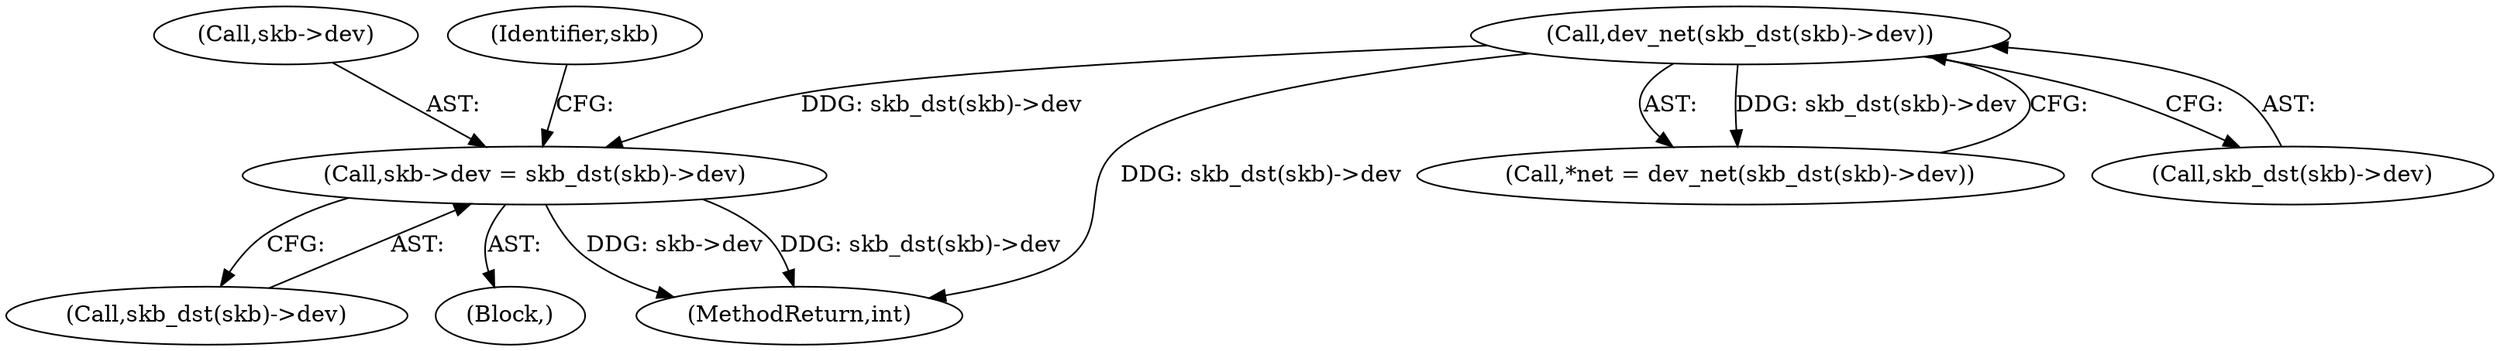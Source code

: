 digraph "0_linux_87c48fa3b4630905f98268dde838ee43626a060c_1@pointer" {
"1000200" [label="(Call,skb->dev = skb_dst(skb)->dev)"];
"1000169" [label="(Call,dev_net(skb_dst(skb)->dev))"];
"1000204" [label="(Call,skb_dst(skb)->dev)"];
"1000201" [label="(Call,skb->dev)"];
"1000199" [label="(Block,)"];
"1000169" [label="(Call,dev_net(skb_dst(skb)->dev))"];
"1000209" [label="(Identifier,skb)"];
"1000167" [label="(Call,*net = dev_net(skb_dst(skb)->dev))"];
"1000170" [label="(Call,skb_dst(skb)->dev)"];
"1000200" [label="(Call,skb->dev = skb_dst(skb)->dev)"];
"1000872" [label="(MethodReturn,int)"];
"1000200" -> "1000199"  [label="AST: "];
"1000200" -> "1000204"  [label="CFG: "];
"1000201" -> "1000200"  [label="AST: "];
"1000204" -> "1000200"  [label="AST: "];
"1000209" -> "1000200"  [label="CFG: "];
"1000200" -> "1000872"  [label="DDG: skb->dev"];
"1000200" -> "1000872"  [label="DDG: skb_dst(skb)->dev"];
"1000169" -> "1000200"  [label="DDG: skb_dst(skb)->dev"];
"1000169" -> "1000167"  [label="AST: "];
"1000169" -> "1000170"  [label="CFG: "];
"1000170" -> "1000169"  [label="AST: "];
"1000167" -> "1000169"  [label="CFG: "];
"1000169" -> "1000872"  [label="DDG: skb_dst(skb)->dev"];
"1000169" -> "1000167"  [label="DDG: skb_dst(skb)->dev"];
}
